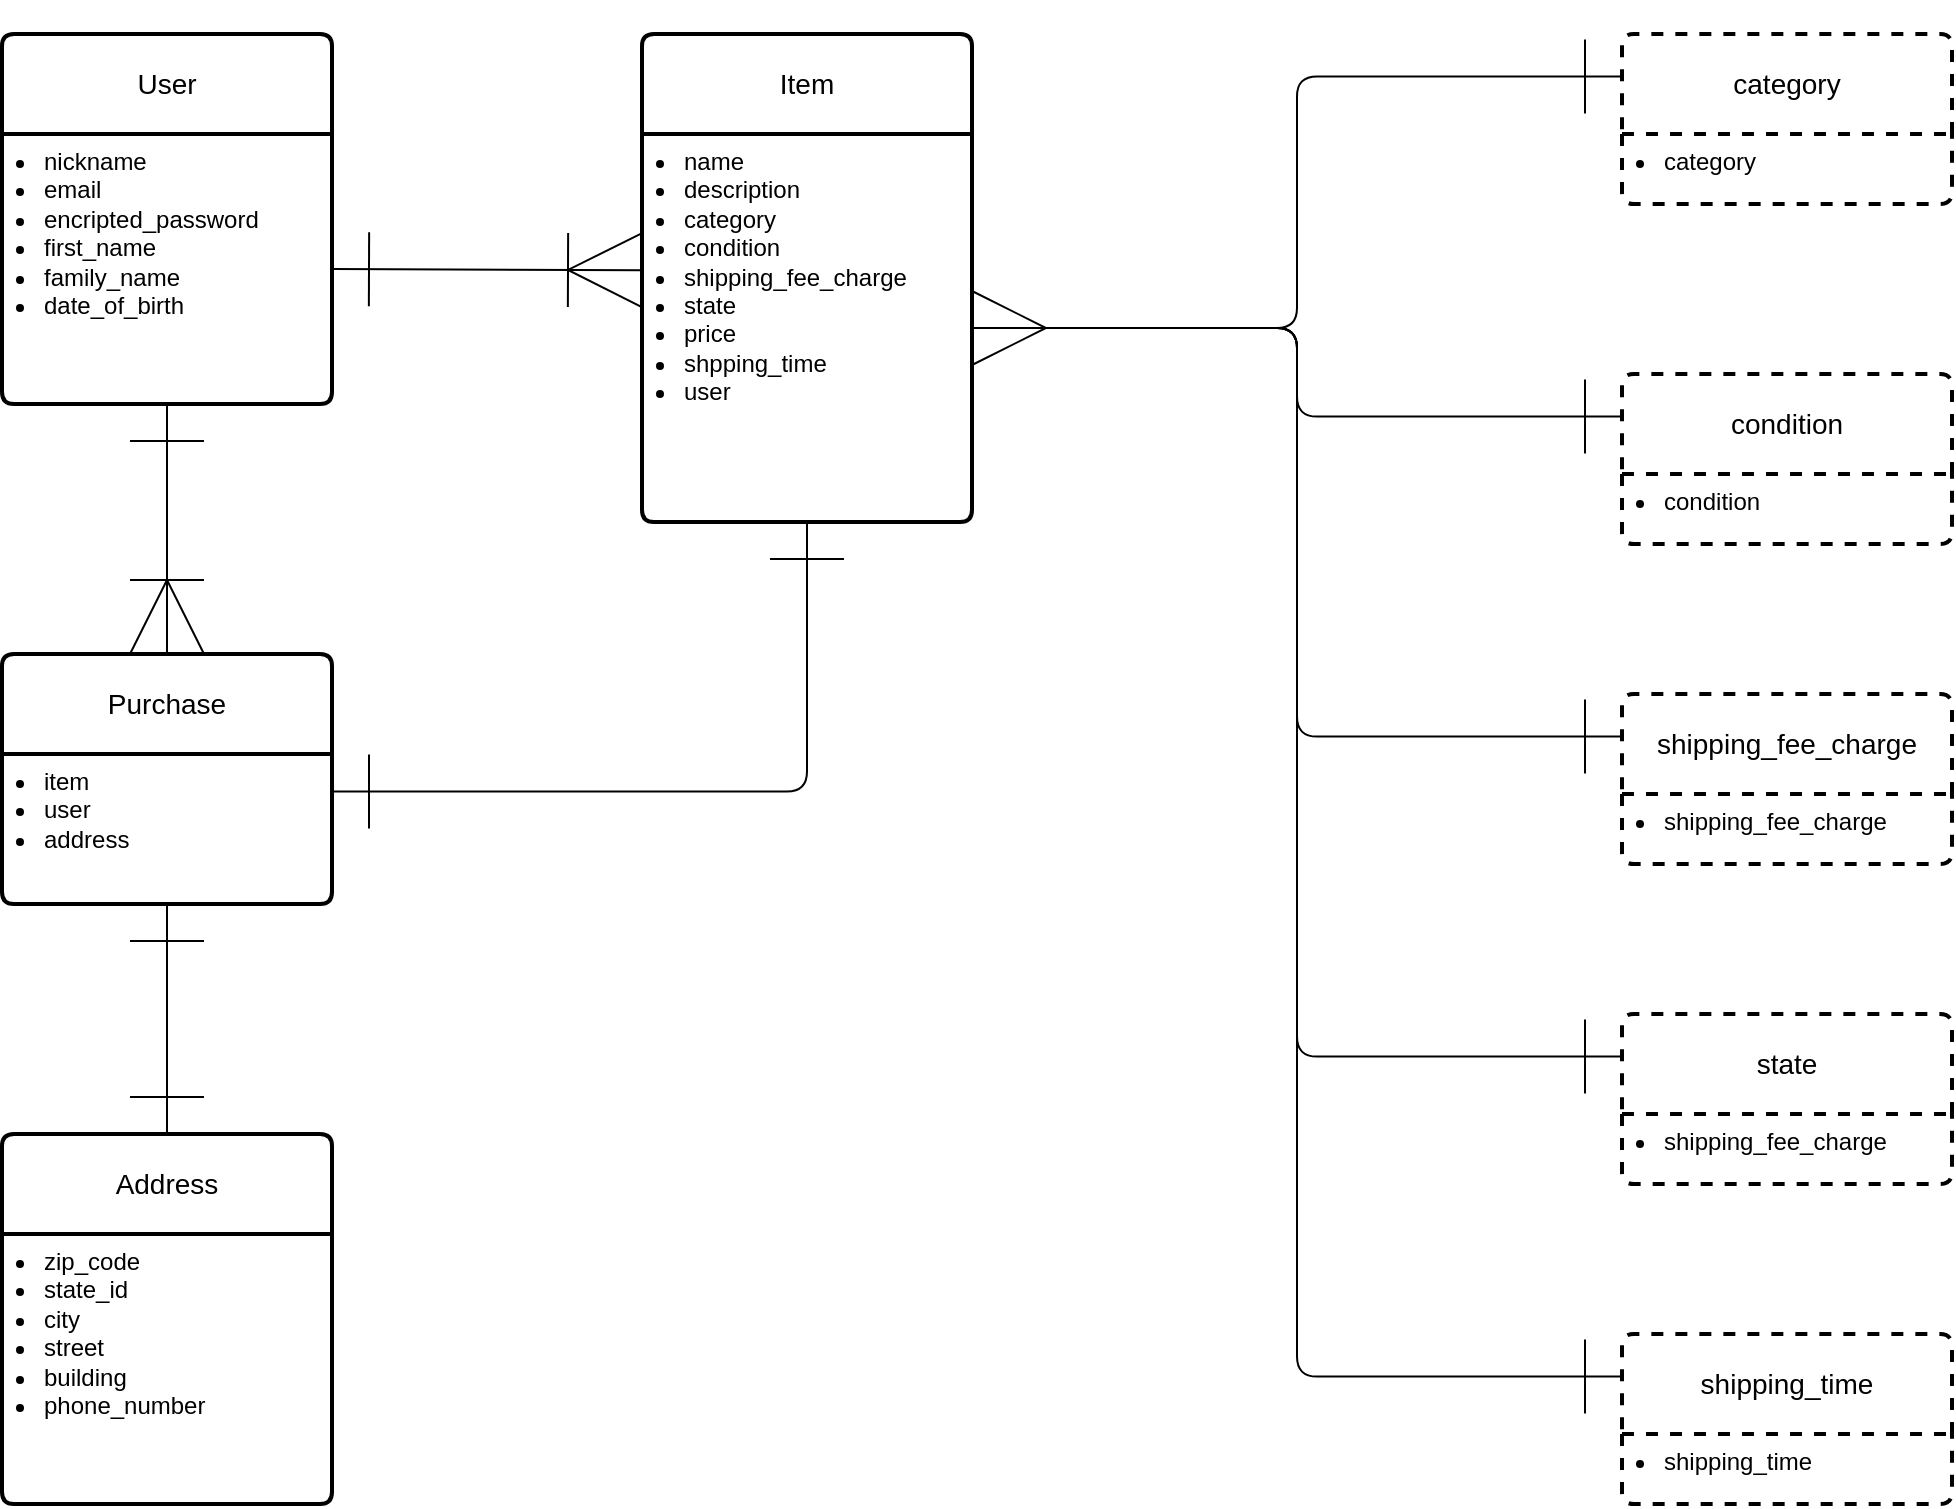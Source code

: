 <mxfile scale="0.85" border="0">
    <diagram id="eHxgEDjVZ8z0jyClyORj" name="Page-1">
        <mxGraphModel dx="1422" dy="761" grid="1" gridSize="10" guides="1" tooltips="1" connect="1" arrows="1" fold="1" page="0" pageScale="1" pageWidth="850" pageHeight="1100" background="#FFFFFF" math="0" shadow="0">
            <root>
                <mxCell id="0"/>
                <mxCell id="1" parent="0"/>
                <mxCell id="2" value="User" style="swimlane;childLayout=stackLayout;horizontal=1;startSize=50;horizontalStack=0;rounded=1;fontSize=14;fontStyle=0;strokeWidth=2;resizeParent=0;resizeLast=1;shadow=0;dashed=0;align=center;arcSize=4;html=1;whiteSpace=wrap;labelBackgroundColor=none;fixDash=0;" vertex="1" parent="1">
                    <mxGeometry x="40" y="50" width="165" height="185" as="geometry"/>
                </mxCell>
                <mxCell id="3" value="&lt;ul style=&quot;padding-left: 15px; margin-top: 0px;&quot;&gt;&lt;li&gt;&lt;font style=&quot;color: rgb(0, 0, 0);&quot;&gt;nickname&lt;/font&gt;&lt;/li&gt;&lt;li&gt;&lt;font style=&quot;color: rgb(0, 0, 0);&quot;&gt;email&lt;/font&gt;&lt;/li&gt;&lt;li&gt;&lt;font style=&quot;color: rgb(0, 0, 0);&quot;&gt;encripted_password&lt;/font&gt;&lt;/li&gt;&lt;li&gt;&lt;font style=&quot;color: rgb(0, 0, 0);&quot;&gt;first_name&lt;/font&gt;&lt;/li&gt;&lt;li&gt;&lt;span style=&quot;background-color: transparent;&quot;&gt;&lt;font style=&quot;color: rgb(0, 0, 0);&quot;&gt;family_name&lt;/font&gt;&lt;/span&gt;&lt;/li&gt;&lt;li&gt;&lt;span style=&quot;background-color: transparent;&quot;&gt;&lt;font style=&quot;color: rgb(0, 0, 0);&quot;&gt;date_of_birth&lt;/font&gt;&lt;/span&gt;&lt;/li&gt;&lt;/ul&gt;" style="align=left;strokeColor=none;fillColor=none;spacingLeft=4;fontSize=12;verticalAlign=top;resizable=0;rotatable=0;part=1;html=1;" vertex="1" parent="2">
                    <mxGeometry y="50" width="165" height="135" as="geometry"/>
                </mxCell>
                <mxCell id="6" value="Item" style="swimlane;childLayout=stackLayout;horizontal=1;startSize=50;horizontalStack=0;rounded=1;fontSize=14;fontStyle=0;strokeWidth=2;resizeParent=0;resizeLast=1;shadow=0;dashed=0;align=center;arcSize=4;html=1;whiteSpace=wrap;labelBackgroundColor=none;fixDash=0;" vertex="1" parent="1">
                    <mxGeometry x="360" y="50" width="165" height="244" as="geometry"/>
                </mxCell>
                <mxCell id="7" value="&lt;ul style=&quot;padding-left: 15px; margin-top: 0px;&quot;&gt;&lt;li&gt;&lt;font style=&quot;color: rgb(0, 0, 0);&quot;&gt;name&lt;/font&gt;&lt;/li&gt;&lt;li&gt;&lt;font style=&quot;color: rgb(0, 0, 0);&quot;&gt;description&lt;/font&gt;&lt;/li&gt;&lt;li&gt;&lt;font style=&quot;color: rgb(0, 0, 0);&quot;&gt;category&lt;/font&gt;&lt;/li&gt;&lt;li&gt;&lt;font style=&quot;color: rgb(0, 0, 0);&quot;&gt;condition&lt;/font&gt;&lt;/li&gt;&lt;li&gt;&lt;font style=&quot;color: rgb(0, 0, 0);&quot;&gt;shipping_fee_charge&lt;/font&gt;&lt;/li&gt;&lt;li&gt;&lt;font style=&quot;color: rgb(0, 0, 0);&quot;&gt;state&lt;/font&gt;&lt;/li&gt;&lt;li&gt;&lt;font style=&quot;color: rgb(0, 0, 0);&quot;&gt;price&lt;/font&gt;&lt;/li&gt;&lt;li&gt;&lt;font style=&quot;color: rgb(0, 0, 0);&quot;&gt;shpping_time&lt;/font&gt;&lt;/li&gt;&lt;li&gt;&lt;font style=&quot;color: rgb(0, 0, 0);&quot;&gt;user&lt;/font&gt;&lt;/li&gt;&lt;/ul&gt;" style="align=left;strokeColor=none;fillColor=none;spacingLeft=4;fontSize=12;verticalAlign=top;resizable=0;rotatable=0;part=1;html=1;" vertex="1" parent="6">
                    <mxGeometry y="50" width="165" height="194" as="geometry"/>
                </mxCell>
                <mxCell id="8" value="Purchase" style="swimlane;childLayout=stackLayout;horizontal=1;startSize=50;horizontalStack=0;rounded=1;fontSize=14;fontStyle=0;strokeWidth=2;resizeParent=0;resizeLast=1;shadow=0;dashed=0;align=center;arcSize=4;html=1;whiteSpace=wrap;labelBackgroundColor=none;fixDash=0;" vertex="1" parent="1">
                    <mxGeometry x="40" y="360" width="165" height="125" as="geometry"/>
                </mxCell>
                <mxCell id="9" value="&lt;ul style=&quot;padding-left: 15px; margin-top: 0px;&quot;&gt;&lt;li&gt;&lt;font color=&quot;#000000&quot;&gt;item&lt;/font&gt;&lt;/li&gt;&lt;li&gt;&lt;font color=&quot;#000000&quot;&gt;user&lt;/font&gt;&lt;/li&gt;&lt;li&gt;&lt;font style=&quot;color: rgb(0, 0, 0);&quot;&gt;address&lt;/font&gt;&lt;/li&gt;&lt;/ul&gt;" style="align=left;strokeColor=none;fillColor=none;spacingLeft=4;fontSize=12;verticalAlign=top;resizable=0;rotatable=0;part=1;html=1;" vertex="1" parent="8">
                    <mxGeometry y="50" width="165" height="75" as="geometry"/>
                </mxCell>
                <mxCell id="14" value="Address" style="swimlane;childLayout=stackLayout;horizontal=1;startSize=50;horizontalStack=0;rounded=1;fontSize=14;fontStyle=0;strokeWidth=2;resizeParent=0;resizeLast=1;shadow=0;dashed=0;align=center;arcSize=4;html=1;whiteSpace=wrap;labelBackgroundColor=none;fixDash=0;" vertex="1" parent="1">
                    <mxGeometry x="40" y="600" width="165" height="185" as="geometry"/>
                </mxCell>
                <mxCell id="15" value="&lt;ul style=&quot;padding-left: 15px; margin-top: 0px;&quot;&gt;&lt;li&gt;&lt;span style=&quot;background-color: transparent;&quot;&gt;&lt;font color=&quot;#000000&quot;&gt;zip_code&lt;/font&gt;&lt;/span&gt;&lt;/li&gt;&lt;li&gt;&lt;font style=&quot;color: rgb(0, 0, 0);&quot;&gt;state_id&lt;/font&gt;&lt;/li&gt;&lt;li&gt;&lt;font style=&quot;color: rgb(0, 0, 0);&quot;&gt;city&lt;/font&gt;&lt;/li&gt;&lt;li&gt;&lt;font style=&quot;color: rgb(0, 0, 0);&quot;&gt;street&lt;/font&gt;&lt;/li&gt;&lt;li&gt;&lt;font style=&quot;color: rgb(0, 0, 0);&quot;&gt;building&lt;/font&gt;&lt;/li&gt;&lt;li&gt;&lt;font style=&quot;color: rgb(0, 0, 0);&quot;&gt;phone_number&lt;/font&gt;&lt;/li&gt;&lt;/ul&gt;" style="align=left;strokeColor=none;fillColor=none;spacingLeft=4;fontSize=12;verticalAlign=top;resizable=0;rotatable=0;part=1;html=1;" vertex="1" parent="14">
                    <mxGeometry y="50" width="165" height="135" as="geometry"/>
                </mxCell>
                <mxCell id="17" style="edgeStyle=none;html=1;exitX=1;exitY=0.5;exitDx=0;exitDy=0;startArrow=ERone;startFill=0;endArrow=ERoneToMany;endFill=0;strokeWidth=1;endSize=35;startSize=35;shadow=0;strokeColor=default;orthogonal=0;entryX=0;entryY=0.351;entryDx=0;entryDy=0;entryPerimeter=0;snapToPoint=0;" edge="1" parent="1" source="3" target="7">
                    <mxGeometry relative="1" as="geometry">
                        <mxPoint x="220" y="218" as="sourcePoint"/>
                        <mxPoint x="310" y="134" as="targetPoint"/>
                    </mxGeometry>
                </mxCell>
                <mxCell id="19" style="edgeStyle=none;html=1;exitX=0.5;exitY=1;exitDx=0;exitDy=0;entryX=0.5;entryY=0;entryDx=0;entryDy=0;startArrow=ERone;startFill=0;endArrow=ERoneToMany;endFill=0;endSize=35;startSize=35;" edge="1" parent="1" source="3" target="8">
                    <mxGeometry relative="1" as="geometry"/>
                </mxCell>
                <mxCell id="20" style="edgeStyle=orthogonalEdgeStyle;html=1;exitX=0.5;exitY=1;exitDx=0;exitDy=0;entryX=1;entryY=0.25;entryDx=0;entryDy=0;startArrow=ERone;startFill=0;endArrow=ERone;endFill=0;endSize=35;startSize=35;" edge="1" parent="1" source="7" target="9">
                    <mxGeometry relative="1" as="geometry"/>
                </mxCell>
                <mxCell id="21" style="edgeStyle=none;html=1;exitX=0.5;exitY=1;exitDx=0;exitDy=0;entryX=0.5;entryY=0;entryDx=0;entryDy=0;startArrow=ERone;startFill=0;endArrow=ERone;endFill=0;endSize=35;startSize=35;" edge="1" parent="1" source="9" target="14">
                    <mxGeometry relative="1" as="geometry"/>
                </mxCell>
                <mxCell id="22" value="category" style="swimlane;childLayout=stackLayout;horizontal=1;startSize=50;horizontalStack=0;rounded=1;fontSize=14;fontStyle=0;strokeWidth=2;resizeParent=0;resizeLast=1;shadow=0;dashed=1;align=center;arcSize=4;html=1;whiteSpace=wrap;labelBackgroundColor=none;fixDash=0;" vertex="1" parent="1">
                    <mxGeometry x="850" y="50" width="165" height="85" as="geometry"/>
                </mxCell>
                <mxCell id="23" value="&lt;ul style=&quot;padding-left: 15px; margin-top: 0px;&quot;&gt;&lt;li&gt;&lt;font color=&quot;#000000&quot;&gt;category&lt;/font&gt;&lt;/li&gt;&lt;/ul&gt;" style="align=left;strokeColor=none;fillColor=none;spacingLeft=4;fontSize=12;verticalAlign=top;resizable=0;rotatable=0;part=1;html=1;" vertex="1" parent="22">
                    <mxGeometry y="50" width="165" height="35" as="geometry"/>
                </mxCell>
                <mxCell id="39" style="edgeStyle=orthogonalEdgeStyle;html=1;exitX=0;exitY=0.25;exitDx=0;exitDy=0;entryX=1;entryY=0.5;entryDx=0;entryDy=0;endArrow=none;endFill=0;startArrow=ERone;startFill=0;endSize=6;startSize=35;" edge="1" parent="1" source="24" target="7">
                    <mxGeometry relative="1" as="geometry"/>
                </mxCell>
                <mxCell id="24" value="condition" style="swimlane;childLayout=stackLayout;horizontal=1;startSize=50;horizontalStack=0;rounded=1;fontSize=14;fontStyle=0;strokeWidth=2;resizeParent=0;resizeLast=1;shadow=0;dashed=1;align=center;arcSize=4;html=1;whiteSpace=wrap;labelBackgroundColor=none;fixDash=0;" vertex="1" parent="1">
                    <mxGeometry x="850" y="220" width="165" height="85" as="geometry"/>
                </mxCell>
                <mxCell id="25" value="&lt;ul style=&quot;padding-left: 15px; margin-top: 0px;&quot;&gt;&lt;li&gt;&lt;font color=&quot;#000000&quot;&gt;condition&lt;/font&gt;&lt;/li&gt;&lt;/ul&gt;" style="align=left;strokeColor=none;fillColor=none;spacingLeft=4;fontSize=12;verticalAlign=top;resizable=0;rotatable=0;part=1;html=1;" vertex="1" parent="24">
                    <mxGeometry y="50" width="165" height="35" as="geometry"/>
                </mxCell>
                <mxCell id="40" style="edgeStyle=orthogonalEdgeStyle;html=1;exitX=0;exitY=0.25;exitDx=0;exitDy=0;entryX=1;entryY=0.5;entryDx=0;entryDy=0;endArrow=none;endFill=0;startSize=35;startArrow=ERone;startFill=0;" edge="1" parent="1" source="27" target="7">
                    <mxGeometry relative="1" as="geometry"/>
                </mxCell>
                <mxCell id="27" value="shipping_fee_charge" style="swimlane;childLayout=stackLayout;horizontal=1;startSize=50;horizontalStack=0;rounded=1;fontSize=14;fontStyle=0;strokeWidth=2;resizeParent=0;resizeLast=1;shadow=0;dashed=1;align=center;arcSize=4;html=1;whiteSpace=wrap;labelBackgroundColor=none;fixDash=0;" vertex="1" parent="1">
                    <mxGeometry x="850" y="380" width="165" height="85" as="geometry"/>
                </mxCell>
                <mxCell id="28" value="&lt;ul style=&quot;padding-left: 15px; margin-top: 0px;&quot;&gt;&lt;li&gt;&lt;font color=&quot;#000000&quot;&gt;shipping_fee_charge&lt;/font&gt;&lt;/li&gt;&lt;/ul&gt;" style="align=left;strokeColor=none;fillColor=none;spacingLeft=4;fontSize=12;verticalAlign=top;resizable=0;rotatable=0;part=1;html=1;" vertex="1" parent="27">
                    <mxGeometry y="50" width="165" height="35" as="geometry"/>
                </mxCell>
                <mxCell id="42" style="edgeStyle=orthogonalEdgeStyle;html=1;exitX=0;exitY=0.25;exitDx=0;exitDy=0;entryX=1;entryY=0.5;entryDx=0;entryDy=0;endArrow=none;endFill=0;startArrow=ERone;startFill=0;startSize=35;" edge="1" parent="1" source="29" target="7">
                    <mxGeometry relative="1" as="geometry"/>
                </mxCell>
                <mxCell id="29" value="state" style="swimlane;childLayout=stackLayout;horizontal=1;startSize=50;horizontalStack=0;rounded=1;fontSize=14;fontStyle=0;strokeWidth=2;resizeParent=0;resizeLast=1;shadow=0;dashed=1;align=center;arcSize=4;html=1;whiteSpace=wrap;labelBackgroundColor=none;fixDash=0;" vertex="1" parent="1">
                    <mxGeometry x="850" y="540" width="165" height="85" as="geometry"/>
                </mxCell>
                <mxCell id="30" value="&lt;ul style=&quot;padding-left: 15px; margin-top: 0px;&quot;&gt;&lt;li&gt;&lt;font color=&quot;#000000&quot;&gt;shipping_fee_charge&lt;/font&gt;&lt;/li&gt;&lt;/ul&gt;" style="align=left;strokeColor=none;fillColor=none;spacingLeft=4;fontSize=12;verticalAlign=top;resizable=0;rotatable=0;part=1;html=1;" vertex="1" parent="29">
                    <mxGeometry y="50" width="165" height="35" as="geometry"/>
                </mxCell>
                <mxCell id="43" style="edgeStyle=orthogonalEdgeStyle;html=1;exitX=0;exitY=0.25;exitDx=0;exitDy=0;entryX=1;entryY=0.5;entryDx=0;entryDy=0;endArrow=none;endFill=0;startArrow=ERone;startFill=0;startSize=35;" edge="1" parent="1" source="31" target="7">
                    <mxGeometry relative="1" as="geometry"/>
                </mxCell>
                <mxCell id="31" value="shipping_time" style="swimlane;childLayout=stackLayout;horizontal=1;startSize=50;horizontalStack=0;rounded=1;fontSize=14;fontStyle=0;strokeWidth=2;resizeParent=0;resizeLast=1;shadow=0;dashed=1;align=center;arcSize=4;html=1;whiteSpace=wrap;labelBackgroundColor=none;fixDash=0;" vertex="1" parent="1">
                    <mxGeometry x="850" y="700" width="165" height="85" as="geometry"/>
                </mxCell>
                <mxCell id="32" value="&lt;ul style=&quot;padding-left: 15px; margin-top: 0px;&quot;&gt;&lt;li&gt;&lt;font color=&quot;#000000&quot;&gt;shipping_time&lt;/font&gt;&lt;/li&gt;&lt;/ul&gt;" style="align=left;strokeColor=none;fillColor=none;spacingLeft=4;fontSize=12;verticalAlign=top;resizable=0;rotatable=0;part=1;html=1;" vertex="1" parent="31">
                    <mxGeometry y="50" width="165" height="35" as="geometry"/>
                </mxCell>
                <mxCell id="33" style="edgeStyle=orthogonalEdgeStyle;html=1;exitX=0;exitY=0.25;exitDx=0;exitDy=0;startArrow=ERone;startFill=0;sourcePerimeterSpacing=0;endSize=35;endArrow=ERmany;endFill=0;startSize=35;entryX=1;entryY=0.5;entryDx=0;entryDy=0;" edge="1" parent="1" source="22" target="7">
                    <mxGeometry relative="1" as="geometry">
                        <mxPoint x="640" y="110" as="targetPoint"/>
                    </mxGeometry>
                </mxCell>
            </root>
        </mxGraphModel>
    </diagram>
</mxfile>